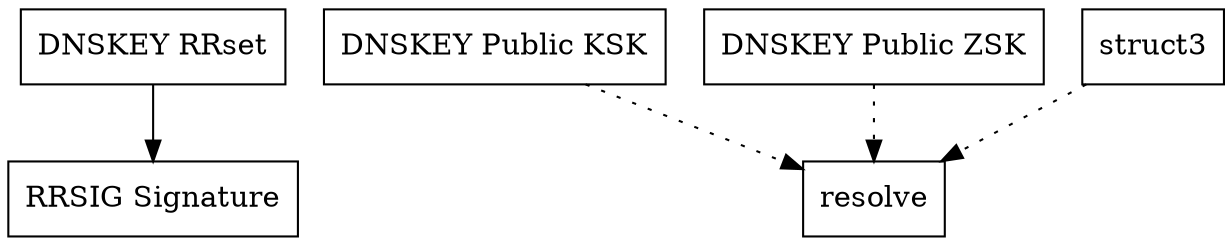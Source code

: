 digraph structs {
node [shape=record];
	dnskey [shape=record, label="DNSKEY RRset"];
	struct1 [shape=record, label="DNSKEY Public KSK"];
	struct2 [shape=record, label="DNSKEY Public ZSK"];
	verified [shape=record, label="RRSIG Signature"];

	struct1 -> resolve [style=dotted];
	struct2 -> resolve [style=dotted];
	struct3 -> resolve [style=dotted];
	dnskey -> verified;
}
